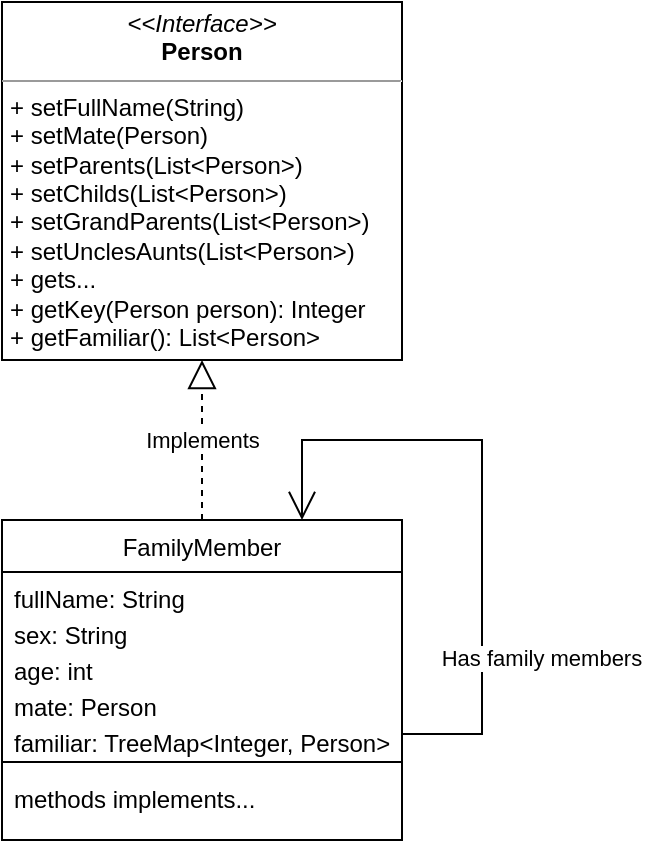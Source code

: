 <mxfile version="13.7.2" type="device" pages="2"><diagram id="C5RBs43oDa-KdzZeNtuy" name="arbol-genealogico"><mxGraphModel dx="868" dy="460" grid="1" gridSize="10" guides="1" tooltips="1" connect="1" arrows="1" fold="1" page="1" pageScale="1" pageWidth="827" pageHeight="1169" math="0" shadow="0"><root><mxCell id="WIyWlLk6GJQsqaUBKTNV-0"/><mxCell id="WIyWlLk6GJQsqaUBKTNV-1" parent="WIyWlLk6GJQsqaUBKTNV-0"/><mxCell id="nmKsNCFR0fnzQRbladlF-1" value="&lt;p style=&quot;margin: 0px ; margin-top: 4px ; text-align: center&quot;&gt;&lt;i&gt;&amp;lt;&amp;lt;Interface&amp;gt;&amp;gt;&lt;/i&gt;&lt;br&gt;&lt;b&gt;Person&lt;/b&gt;&lt;/p&gt;&lt;hr size=&quot;1&quot;&gt;&lt;p style=&quot;margin: 0px ; margin-left: 4px&quot;&gt;+ setFullName(String)&lt;br&gt;+ setMate(Person)&lt;/p&gt;&lt;p style=&quot;margin: 0px ; margin-left: 4px&quot;&gt;+ setParents(List&amp;lt;Person&amp;gt;)&lt;/p&gt;&lt;p style=&quot;margin: 0px ; margin-left: 4px&quot;&gt;+&amp;nbsp;setChilds(List&amp;lt;Person&amp;gt;)&lt;/p&gt;&lt;p style=&quot;margin: 0px ; margin-left: 4px&quot;&gt;+&amp;nbsp;setGrandParents(List&amp;lt;Person&amp;gt;)&lt;/p&gt;&lt;p style=&quot;margin: 0px ; margin-left: 4px&quot;&gt;+&amp;nbsp;setUnclesAunts(List&amp;lt;Person&amp;gt;)&lt;/p&gt;&lt;p style=&quot;margin: 0px ; margin-left: 4px&quot;&gt;+ gets...&lt;/p&gt;&lt;p style=&quot;margin: 0px ; margin-left: 4px&quot;&gt;+&amp;nbsp;getKey(Person person): Integer&lt;/p&gt;&lt;p style=&quot;margin: 0px ; margin-left: 4px&quot;&gt;+ getFamiliar(): List&amp;lt;Person&amp;gt;&lt;/p&gt;" style="verticalAlign=top;align=left;overflow=fill;fontSize=12;fontFamily=Helvetica;html=1;" vertex="1" parent="WIyWlLk6GJQsqaUBKTNV-1"><mxGeometry x="160" y="21" width="200" height="179" as="geometry"/></mxCell><mxCell id="zkfFHV4jXpPFQw0GAbJ--0" value="FamilyMember" style="swimlane;fontStyle=0;align=center;verticalAlign=top;childLayout=stackLayout;horizontal=1;startSize=26;horizontalStack=0;resizeParent=1;resizeLast=0;collapsible=1;marginBottom=0;rounded=0;shadow=0;strokeWidth=1;" parent="WIyWlLk6GJQsqaUBKTNV-1" vertex="1"><mxGeometry x="160" y="280" width="200" height="160" as="geometry"><mxRectangle x="160" y="40" width="160" height="26" as="alternateBounds"/></mxGeometry></mxCell><mxCell id="zkfFHV4jXpPFQw0GAbJ--1" value="fullName: String" style="text;align=left;verticalAlign=top;spacingLeft=4;spacingRight=4;overflow=hidden;rotatable=0;points=[[0,0.5],[1,0.5]];portConstraint=eastwest;" parent="zkfFHV4jXpPFQw0GAbJ--0" vertex="1"><mxGeometry y="26" width="200" height="18" as="geometry"/></mxCell><mxCell id="zkfFHV4jXpPFQw0GAbJ--2" value="sex: String" style="text;align=left;verticalAlign=top;spacingLeft=4;spacingRight=4;overflow=hidden;rotatable=0;points=[[0,0.5],[1,0.5]];portConstraint=eastwest;rounded=0;shadow=0;html=0;" parent="zkfFHV4jXpPFQw0GAbJ--0" vertex="1"><mxGeometry y="44" width="200" height="18" as="geometry"/></mxCell><mxCell id="zkfFHV4jXpPFQw0GAbJ--3" value="age: int" style="text;align=left;verticalAlign=top;spacingLeft=4;spacingRight=4;overflow=hidden;rotatable=0;points=[[0,0.5],[1,0.5]];portConstraint=eastwest;rounded=0;shadow=0;html=0;" parent="zkfFHV4jXpPFQw0GAbJ--0" vertex="1"><mxGeometry y="62" width="200" height="18" as="geometry"/></mxCell><mxCell id="vaqZpJs54pA86qPn4nMe-0" value="mate: Person" style="text;align=left;verticalAlign=top;spacingLeft=4;spacingRight=4;overflow=hidden;rotatable=0;points=[[0,0.5],[1,0.5]];portConstraint=eastwest;rounded=0;shadow=0;html=0;" parent="zkfFHV4jXpPFQw0GAbJ--0" vertex="1"><mxGeometry y="80" width="200" height="18" as="geometry"/></mxCell><mxCell id="nmKsNCFR0fnzQRbladlF-3" value="familiar: TreeMap&lt;Integer, Person&gt;" style="text;align=left;verticalAlign=top;spacingLeft=4;spacingRight=4;overflow=hidden;rotatable=0;points=[[0,0.5],[1,0.5]];portConstraint=eastwest;rounded=0;shadow=0;html=0;" vertex="1" parent="zkfFHV4jXpPFQw0GAbJ--0"><mxGeometry y="98" width="200" height="18" as="geometry"/></mxCell><mxCell id="zkfFHV4jXpPFQw0GAbJ--4" value="" style="line;html=1;strokeWidth=1;align=left;verticalAlign=middle;spacingTop=-1;spacingLeft=3;spacingRight=3;rotatable=0;labelPosition=right;points=[];portConstraint=eastwest;" parent="zkfFHV4jXpPFQw0GAbJ--0" vertex="1"><mxGeometry y="116" width="200" height="10" as="geometry"/></mxCell><mxCell id="zkfFHV4jXpPFQw0GAbJ--5" value="methods implements..." style="text;align=left;verticalAlign=top;spacingLeft=4;spacingRight=4;overflow=hidden;rotatable=0;points=[[0,0.5],[1,0.5]];portConstraint=eastwest;" parent="zkfFHV4jXpPFQw0GAbJ--0" vertex="1"><mxGeometry y="126" width="200" height="20" as="geometry"/></mxCell><mxCell id="nmKsNCFR0fnzQRbladlF-4" value="" style="endArrow=open;endFill=1;endSize=12;html=1;exitX=1;exitY=0.5;exitDx=0;exitDy=0;rounded=0;entryX=0.75;entryY=0;entryDx=0;entryDy=0;" edge="1" parent="zkfFHV4jXpPFQw0GAbJ--0" source="nmKsNCFR0fnzQRbladlF-3" target="zkfFHV4jXpPFQw0GAbJ--0"><mxGeometry width="160" relative="1" as="geometry"><mxPoint x="260" y="59.5" as="sourcePoint"/><mxPoint x="160" y="-40" as="targetPoint"/><Array as="points"><mxPoint x="240" y="107"/><mxPoint x="240" y="-40"/><mxPoint x="150" y="-40"/></Array></mxGeometry></mxCell><mxCell id="nmKsNCFR0fnzQRbladlF-6" value="Has family members&amp;nbsp;" style="edgeLabel;html=1;align=center;verticalAlign=middle;resizable=0;points=[];" vertex="1" connectable="0" parent="nmKsNCFR0fnzQRbladlF-4"><mxGeometry x="-0.508" y="-2" relative="1" as="geometry"><mxPoint x="29" as="offset"/></mxGeometry></mxCell><mxCell id="nmKsNCFR0fnzQRbladlF-2" value="" style="endArrow=block;dashed=1;endFill=0;endSize=12;html=1;exitX=0.5;exitY=0;exitDx=0;exitDy=0;entryX=0.5;entryY=1;entryDx=0;entryDy=0;" edge="1" parent="WIyWlLk6GJQsqaUBKTNV-1" source="zkfFHV4jXpPFQw0GAbJ--0" target="nmKsNCFR0fnzQRbladlF-1"><mxGeometry width="160" relative="1" as="geometry"><mxPoint x="330" y="240" as="sourcePoint"/><mxPoint x="490" y="240" as="targetPoint"/></mxGeometry></mxCell><mxCell id="nmKsNCFR0fnzQRbladlF-5" value="Implements" style="edgeLabel;html=1;align=center;verticalAlign=middle;resizable=0;points=[];" vertex="1" connectable="0" parent="nmKsNCFR0fnzQRbladlF-2"><mxGeometry x="-0.325" y="-2" relative="1" as="geometry"><mxPoint x="-2" y="-13" as="offset"/></mxGeometry></mxCell></root></mxGraphModel></diagram><diagram id="Grk9tdevLvlt4XER4uQC" name="figuras"><mxGraphModel dx="868" dy="460" grid="1" gridSize="10" guides="1" tooltips="1" connect="1" arrows="1" fold="1" page="1" pageScale="1" pageWidth="827" pageHeight="1169" math="0" shadow="0"><root><mxCell id="oIZvVE3otwh8NGU201I8-0"/><mxCell id="oIZvVE3otwh8NGU201I8-1" parent="oIZvVE3otwh8NGU201I8-0"/><mxCell id="DsMCxi1LEnoYcc131RbT-2" value="&lt;p style=&quot;margin: 0px ; margin-top: 4px ; text-align: center&quot;&gt;&lt;b&gt;&amp;lt;&amp;lt;Inteface&amp;gt;&amp;gt;&lt;/b&gt;&lt;/p&gt;&lt;p style=&quot;margin: 0px ; margin-top: 4px ; text-align: center&quot;&gt;&lt;b&gt;Shape&lt;/b&gt;&lt;br&gt;&lt;/p&gt;&lt;hr size=&quot;1&quot;&gt;&lt;p style=&quot;margin: 0px ; margin-left: 4px&quot;&gt;+ setColor(Color): Color&lt;br&gt;+ setBorder(Border): Border&lt;/p&gt;&lt;p style=&quot;margin: 0px ; margin-left: 4px&quot;&gt;+ draw()&lt;/p&gt;" style="verticalAlign=top;align=left;overflow=fill;fontSize=12;fontFamily=Helvetica;html=1;" parent="oIZvVE3otwh8NGU201I8-1" vertex="1"><mxGeometry x="120" y="20" width="200" height="100" as="geometry"/></mxCell><mxCell id="DsMCxi1LEnoYcc131RbT-3" value="&lt;p style=&quot;margin: 0px ; margin-top: 4px ; text-align: center&quot;&gt;&lt;b&gt;Circle&lt;/b&gt;&lt;/p&gt;&lt;hr size=&quot;1&quot;&gt;&lt;p style=&quot;margin: 0px ; margin-left: 4px&quot;&gt;&lt;br&gt;&lt;/p&gt;&lt;hr size=&quot;1&quot;&gt;&lt;p style=&quot;margin: 0px ; margin-left: 4px&quot;&gt;+ methods...&lt;/p&gt;" style="verticalAlign=top;align=left;overflow=fill;fontSize=12;fontFamily=Helvetica;html=1;" parent="oIZvVE3otwh8NGU201I8-1" vertex="1"><mxGeometry x="20" y="200" width="120" height="100" as="geometry"/></mxCell><mxCell id="DsMCxi1LEnoYcc131RbT-7" value="" style="endArrow=block;dashed=1;endFill=0;endSize=12;html=1;entryX=0.25;entryY=1;entryDx=0;entryDy=0;exitX=0.5;exitY=0;exitDx=0;exitDy=0;rounded=0;" parent="oIZvVE3otwh8NGU201I8-1" source="DsMCxi1LEnoYcc131RbT-3" target="DsMCxi1LEnoYcc131RbT-2" edge="1"><mxGeometry width="160" relative="1" as="geometry"><mxPoint x="90" y="190" as="sourcePoint"/><mxPoint x="490" y="240" as="targetPoint"/><Array as="points"><mxPoint x="80" y="160"/><mxPoint x="170" y="160"/></Array></mxGeometry></mxCell><mxCell id="DsMCxi1LEnoYcc131RbT-9" value="&lt;p style=&quot;margin: 0px ; margin-top: 4px ; text-align: center&quot;&gt;&lt;b&gt;Triangle&lt;/b&gt;&lt;/p&gt;&lt;hr size=&quot;1&quot;&gt;&lt;p style=&quot;margin: 0px ; margin-left: 4px&quot;&gt;&lt;br&gt;&lt;/p&gt;&lt;hr size=&quot;1&quot;&gt;&lt;p style=&quot;margin: 0px ; margin-left: 4px&quot;&gt;+ methods...&lt;/p&gt;" style="verticalAlign=top;align=left;overflow=fill;fontSize=12;fontFamily=Helvetica;html=1;" parent="oIZvVE3otwh8NGU201I8-1" vertex="1"><mxGeometry x="160" y="200" width="120" height="100" as="geometry"/></mxCell><mxCell id="A_lCbZ1HheeutXfrliWJ-0" value="&lt;p style=&quot;margin: 0px ; margin-top: 4px ; text-align: center&quot;&gt;&lt;b&gt;Square&lt;/b&gt;&lt;/p&gt;&lt;hr size=&quot;1&quot;&gt;&lt;p style=&quot;margin: 0px ; margin-left: 4px&quot;&gt;&lt;br&gt;&lt;/p&gt;&lt;hr size=&quot;1&quot;&gt;&lt;p style=&quot;margin: 0px ; margin-left: 4px&quot;&gt;+ methods...&lt;/p&gt;" style="verticalAlign=top;align=left;overflow=fill;fontSize=12;fontFamily=Helvetica;html=1;" parent="oIZvVE3otwh8NGU201I8-1" vertex="1"><mxGeometry x="300" y="200" width="120" height="100" as="geometry"/></mxCell><mxCell id="tkB2rfRSWzsmj9KJQwon-0" value="&lt;p style=&quot;margin: 0px ; margin-top: 4px ; text-align: center&quot;&gt;&lt;b&gt;ShapeGroup&lt;/b&gt;&lt;br&gt;&lt;/p&gt;&lt;hr size=&quot;1&quot;&gt;&lt;p style=&quot;margin: 0px ; margin-left: 4px&quot;&gt;- mementoList: List&amp;lt;Memento&amp;gt;&lt;br&gt;&lt;/p&gt;&lt;hr size=&quot;1&quot;&gt;&lt;p style=&quot;margin: 0px 0px 0px 4px&quot;&gt;&lt;span&gt;+&amp;nbsp;add(Memento)&lt;/span&gt;&lt;br&gt;&lt;/p&gt;&lt;p style=&quot;margin: 0px ; margin-left: 4px&quot;&gt;+&amp;nbsp;get(index): Memento&lt;/p&gt;&lt;p style=&quot;margin: 0px ; margin-left: 4px&quot;&gt;+ methods...&lt;br&gt;&lt;/p&gt;&lt;p style=&quot;margin: 0px ; margin-left: 4px&quot;&gt;&lt;br&gt;&lt;/p&gt;" style="verticalAlign=top;align=left;overflow=fill;fontSize=12;fontFamily=Helvetica;html=1;" parent="oIZvVE3otwh8NGU201I8-1" vertex="1"><mxGeometry x="440" y="220" width="180" height="120" as="geometry"/></mxCell><mxCell id="tkB2rfRSWzsmj9KJQwon-1" value="" style="endArrow=diamondThin;endFill=0;endSize=24;html=1;exitX=1;exitY=0.5;exitDx=0;exitDy=0;rounded=0;entryX=0;entryY=0.5;entryDx=0;entryDy=0;" parent="oIZvVE3otwh8NGU201I8-1" source="DsMCxi1LEnoYcc131RbT-2" target="B2V6QFFI52Anx3cMd_GB-5" edge="1"><mxGeometry width="160" relative="1" as="geometry"><mxPoint x="290" y="210" as="sourcePoint"/><mxPoint x="480" y="220" as="targetPoint"/><Array as="points"><mxPoint x="440" y="70"/><mxPoint x="440" y="140"/><mxPoint x="640" y="140"/><mxPoint x="640" y="180"/></Array></mxGeometry></mxCell><mxCell id="tkB2rfRSWzsmj9KJQwon-2" value="" style="endArrow=block;dashed=1;endFill=0;endSize=12;html=1;entryX=1;entryY=1;entryDx=0;entryDy=0;exitX=0.5;exitY=0;exitDx=0;exitDy=0;rounded=0;" parent="oIZvVE3otwh8NGU201I8-1" source="tkB2rfRSWzsmj9KJQwon-0" target="DsMCxi1LEnoYcc131RbT-2" edge="1"><mxGeometry width="160" relative="1" as="geometry"><mxPoint x="460" y="190" as="sourcePoint"/><mxPoint x="460" y="150" as="targetPoint"/><Array as="points"><mxPoint x="530" y="150"/><mxPoint x="320" y="150"/></Array></mxGeometry></mxCell><mxCell id="B2V6QFFI52Anx3cMd_GB-1" value="" style="endArrow=block;dashed=1;endFill=0;endSize=12;html=1;entryX=0.5;entryY=1;entryDx=0;entryDy=0;exitX=0.5;exitY=0;exitDx=0;exitDy=0;" parent="oIZvVE3otwh8NGU201I8-1" source="DsMCxi1LEnoYcc131RbT-9" target="DsMCxi1LEnoYcc131RbT-2" edge="1"><mxGeometry width="160" relative="1" as="geometry"><mxPoint x="10" y="360" as="sourcePoint"/><mxPoint x="170" y="360" as="targetPoint"/></mxGeometry></mxCell><mxCell id="B2V6QFFI52Anx3cMd_GB-2" value="" style="endArrow=block;dashed=1;endFill=0;endSize=12;html=1;entryX=0.75;entryY=1;entryDx=0;entryDy=0;exitX=0.5;exitY=0;exitDx=0;exitDy=0;rounded=0;" parent="oIZvVE3otwh8NGU201I8-1" source="A_lCbZ1HheeutXfrliWJ-0" target="DsMCxi1LEnoYcc131RbT-2" edge="1"><mxGeometry width="160" relative="1" as="geometry"><mxPoint x="250" y="180" as="sourcePoint"/><mxPoint x="250" y="100" as="targetPoint"/><Array as="points"><mxPoint x="360" y="160"/><mxPoint x="270" y="160"/></Array></mxGeometry></mxCell><mxCell id="B2V6QFFI52Anx3cMd_GB-3" value="&lt;p style=&quot;margin: 0px ; margin-top: 4px ; text-align: center&quot;&gt;&lt;b&gt;Originator&lt;/b&gt;&lt;/p&gt;&lt;hr size=&quot;1&quot;&gt;&lt;div style=&quot;height: 2px&quot;&gt;&amp;nbsp;- state: Shape&lt;/div&gt;&lt;div style=&quot;height: 2px&quot;&gt;&lt;br&gt;&lt;/div&gt;&lt;div style=&quot;height: 2px&quot;&gt;&lt;br&gt;&lt;/div&gt;&lt;div style=&quot;height: 2px&quot;&gt;&lt;br&gt;&lt;/div&gt;&lt;hr size=&quot;1&quot;&gt;&lt;div style=&quot;height: 2px&quot;&gt;&amp;nbsp;+&amp;nbsp;saveStateToMemento(): Memento&lt;/div&gt;&lt;div style=&quot;height: 2px&quot;&gt;&lt;br&gt;&lt;/div&gt;&lt;div style=&quot;height: 2px&quot;&gt;&lt;br&gt;&lt;/div&gt;&lt;div style=&quot;height: 2px&quot;&gt;&lt;br&gt;&lt;/div&gt;&lt;div style=&quot;height: 2px&quot;&gt;&lt;br&gt;&lt;/div&gt;&lt;div style=&quot;height: 2px&quot;&gt;&lt;br&gt;&lt;/div&gt;&lt;div style=&quot;height: 2px&quot;&gt;&lt;br&gt;&lt;/div&gt;&lt;div style=&quot;height: 2px&quot;&gt;&lt;br&gt;&lt;/div&gt;&lt;div style=&quot;height: 2px&quot;&gt;&amp;nbsp;+&amp;nbsp;getStateFromMemento(Memento)&lt;/div&gt;" style="verticalAlign=top;align=left;overflow=fill;fontSize=12;fontFamily=Helvetica;html=1;" parent="oIZvVE3otwh8NGU201I8-1" vertex="1"><mxGeometry x="530" y="22.5" width="210" height="91" as="geometry"/></mxCell><mxCell id="B2V6QFFI52Anx3cMd_GB-4" value="" style="endArrow=diamondThin;endFill=0;endSize=24;html=1;exitX=1;exitY=0.25;exitDx=0;exitDy=0;entryX=0;entryY=0.25;entryDx=0;entryDy=0;" parent="oIZvVE3otwh8NGU201I8-1" source="DsMCxi1LEnoYcc131RbT-2" target="B2V6QFFI52Anx3cMd_GB-3" edge="1"><mxGeometry width="160" relative="1" as="geometry"><mxPoint x="350" y="49.5" as="sourcePoint"/><mxPoint x="580" y="45" as="targetPoint"/></mxGeometry></mxCell><mxCell id="B2V6QFFI52Anx3cMd_GB-5" value="&lt;p style=&quot;margin: 0px ; margin-top: 4px ; text-align: center&quot;&gt;&lt;b&gt;Memento&lt;/b&gt;&lt;/p&gt;&lt;hr size=&quot;1&quot;&gt;&lt;div style=&quot;height: 2px&quot;&gt;&amp;nbsp;- state: Shape&lt;/div&gt;&lt;div style=&quot;height: 2px&quot;&gt;&lt;br&gt;&lt;/div&gt;&lt;div style=&quot;height: 2px&quot;&gt;&lt;br&gt;&lt;/div&gt;&lt;div style=&quot;height: 2px&quot;&gt;&lt;br&gt;&lt;/div&gt;&lt;hr size=&quot;1&quot;&gt;&lt;div style=&quot;height: 2px&quot;&gt;&amp;nbsp;+&amp;nbsp;getState(): Shape&lt;/div&gt;" style="verticalAlign=top;align=left;overflow=fill;fontSize=12;fontFamily=Helvetica;html=1;" parent="oIZvVE3otwh8NGU201I8-1" vertex="1"><mxGeometry x="680" y="140" width="120" height="80" as="geometry"/></mxCell><mxCell id="B2V6QFFI52Anx3cMd_GB-6" value="" style="endArrow=diamondThin;endFill=0;endSize=24;html=1;exitX=0.5;exitY=1;exitDx=0;exitDy=0;entryX=1;entryY=0.25;entryDx=0;entryDy=0;rounded=0;" parent="oIZvVE3otwh8NGU201I8-1" source="B2V6QFFI52Anx3cMd_GB-5" target="tkB2rfRSWzsmj9KJQwon-0" edge="1"><mxGeometry width="160" relative="1" as="geometry"><mxPoint x="620" y="370" as="sourcePoint"/><mxPoint x="780" y="370" as="targetPoint"/><Array as="points"><mxPoint x="740" y="250"/></Array></mxGeometry></mxCell></root></mxGraphModel></diagram></mxfile>